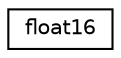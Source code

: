 digraph "Graphical Class Hierarchy"
{
 // LATEX_PDF_SIZE
  edge [fontname="Helvetica",fontsize="10",labelfontname="Helvetica",labelfontsize="10"];
  node [fontname="Helvetica",fontsize="10",shape=record];
  rankdir="LR";
  Node0 [label="float16",height=0.2,width=0.4,color="black", fillcolor="white", style="filled",URL="$structfloat16.html",tooltip=" "];
}
